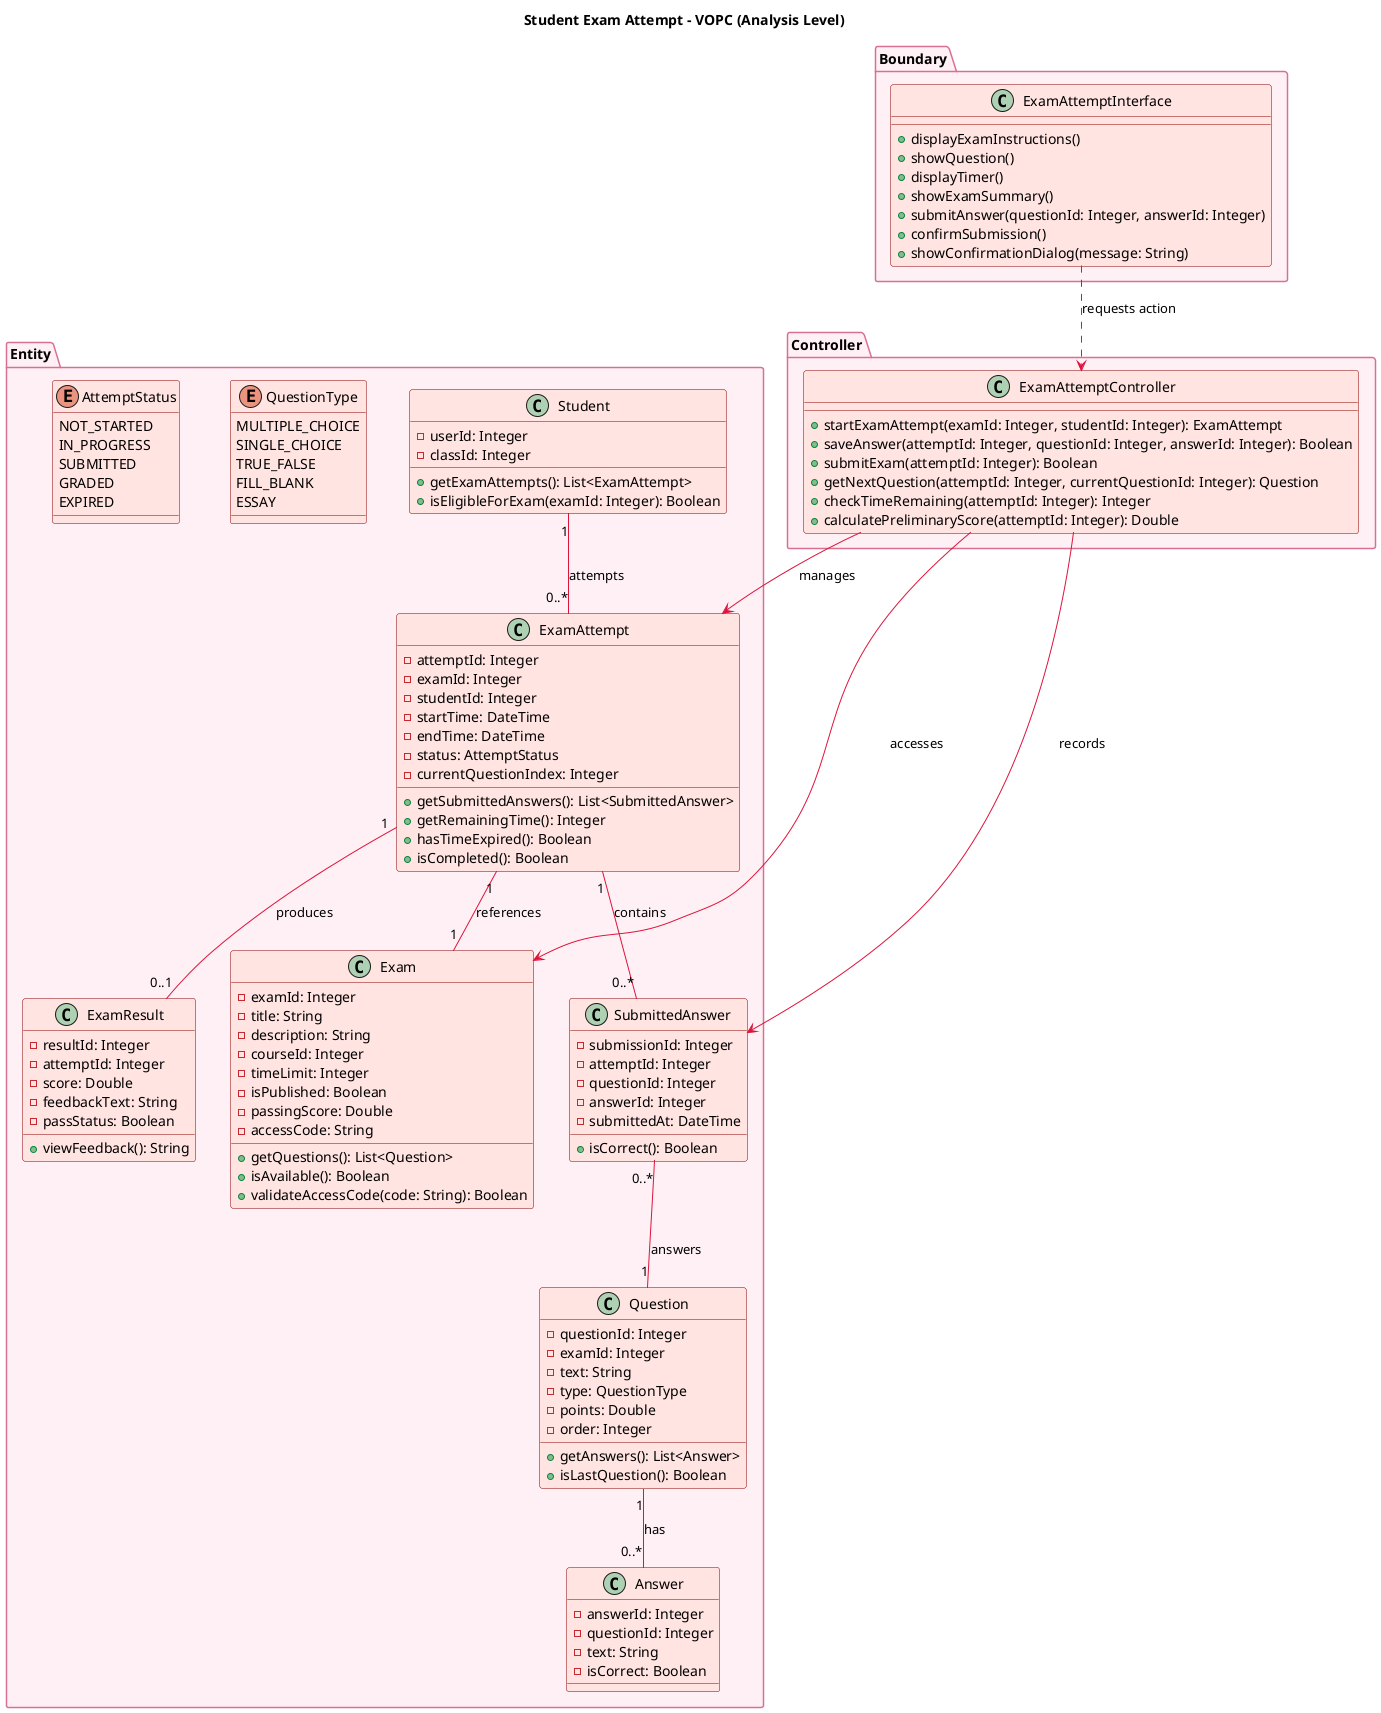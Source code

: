 @startuml
title Student Exam Attempt - VOPC (Analysis Level)

skinparam class {
  BackgroundColor MistyRose
  ArrowColor Crimson
  BorderColor DarkRed
}

skinparam package {
  BackgroundColor LavenderBlush
  BorderColor PaleVioletRed
}

package "Boundary" {
  class "ExamAttemptInterface" as EAI {
    + displayExamInstructions()
    + showQuestion()
    + displayTimer()
    + showExamSummary()
    + submitAnswer(questionId: Integer, answerId: Integer)
    + confirmSubmission()
    + showConfirmationDialog(message: String)
  }
}

package "Controller" {
  class "ExamAttemptController" as EAC {
    + startExamAttempt(examId: Integer, studentId: Integer): ExamAttempt
    + saveAnswer(attemptId: Integer, questionId: Integer, answerId: Integer): Boolean
    + submitExam(attemptId: Integer): Boolean
    + getNextQuestion(attemptId: Integer, currentQuestionId: Integer): Question
    + checkTimeRemaining(attemptId: Integer): Integer
    + calculatePreliminaryScore(attemptId: Integer): Double
  }
}

package "Entity" {
  class "Exam" as E {
    - examId: Integer
    - title: String
    - description: String
    - courseId: Integer
    - timeLimit: Integer
    - isPublished: Boolean
    - passingScore: Double
    - accessCode: String
    + getQuestions(): List<Question>
    + isAvailable(): Boolean
    + validateAccessCode(code: String): Boolean
  }
  
  class "Question" as Q {
    - questionId: Integer
    - examId: Integer
    - text: String
    - type: QuestionType
    - points: Double
    - order: Integer
    + getAnswers(): List<Answer>
    + isLastQuestion(): Boolean
  }
  
  class "Answer" as A {
    - answerId: Integer
    - questionId: Integer
    - text: String
    - isCorrect: Boolean
  }
  
  class "ExamAttempt" as EA {
    - attemptId: Integer
    - examId: Integer
    - studentId: Integer
    - startTime: DateTime
    - endTime: DateTime
    - status: AttemptStatus
    - currentQuestionIndex: Integer
    + getSubmittedAnswers(): List<SubmittedAnswer>
    + getRemainingTime(): Integer
    + hasTimeExpired(): Boolean
    + isCompleted(): Boolean
  }
  
  class "SubmittedAnswer" as SA {
    - submissionId: Integer
    - attemptId: Integer
    - questionId: Integer
    - answerId: Integer
    - submittedAt: DateTime
    + isCorrect(): Boolean
  }
  
  class "Student" as S {
    - userId: Integer
    - classId: Integer
    + getExamAttempts(): List<ExamAttempt>
    + isEligibleForExam(examId: Integer): Boolean
  }
  
  enum "QuestionType" as QT {
    MULTIPLE_CHOICE
    SINGLE_CHOICE
    TRUE_FALSE
    FILL_BLANK
    ESSAY
  }
  
  enum "AttemptStatus" as AS {
    NOT_STARTED
    IN_PROGRESS
    SUBMITTED
    GRADED
    EXPIRED
  }
  
  class "ExamResult" as ER {
    - resultId: Integer
    - attemptId: Integer
    - score: Double
    - feedbackText: String
    - passStatus: Boolean
    + viewFeedback(): String
  }
}

' Relationships
EAI ..> EAC : requests action
EAC --> E : accesses
EAC --> EA : manages
EAC --> SA : records
S "1" -- "0..*" EA : attempts
EA "1" -- "1" E : references
EA "1" -- "0..*" SA : contains
SA "0..*" -- "1" Q : answers
Q "1" -- "0..*" A : has
EA "1" -- "0..1" ER : produces

@enduml 